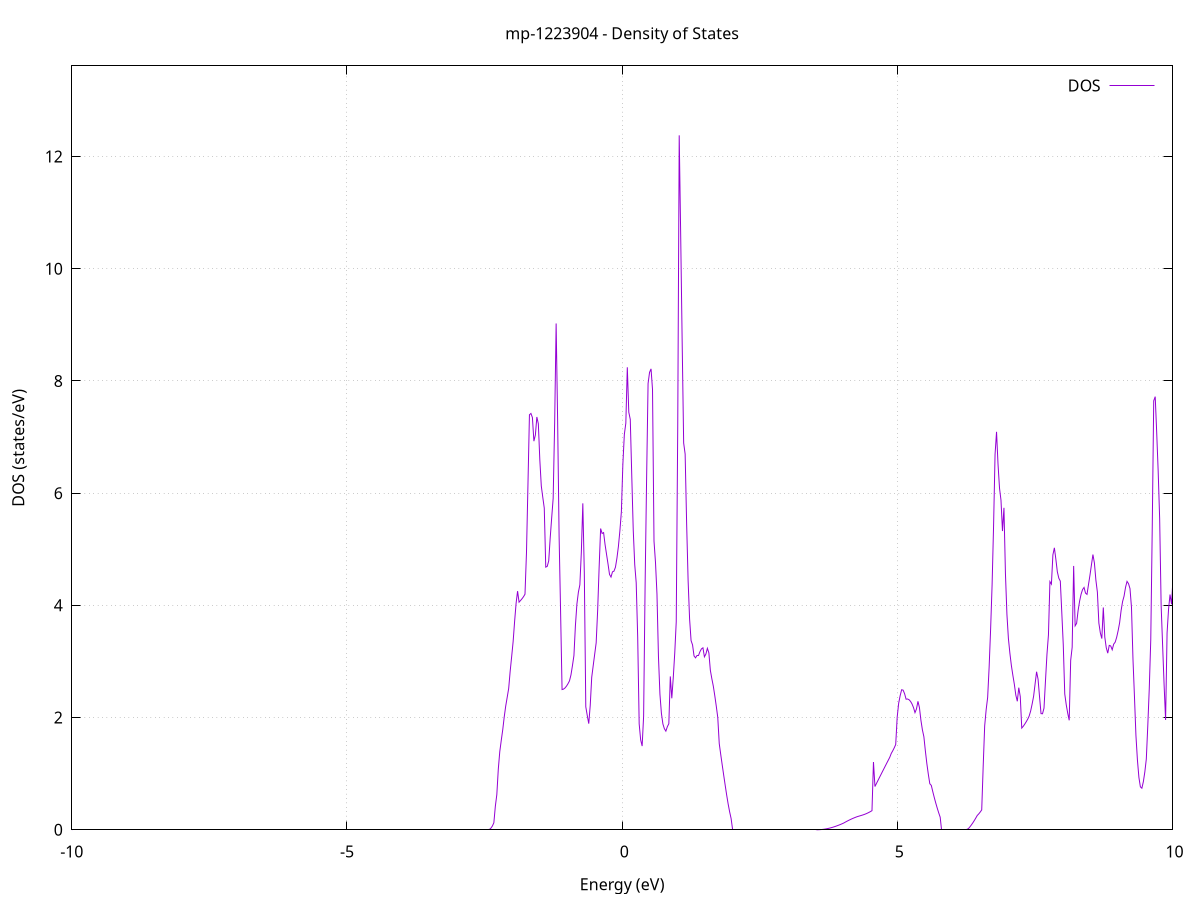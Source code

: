 set title 'mp-1223904 - Density of States'
set xlabel 'Energy (eV)'
set ylabel 'DOS (states/eV)'
set grid
set xrange [-10:10]
set yrange [0:13.616]
set xzeroaxis lt -1
set terminal png size 800,600
set output 'mp-1223904_dos_gnuplot.png'
plot '-' using 1:2 with lines title 'DOS'
-23.347300 0.000000
-23.320400 0.000000
-23.293400 0.000000
-23.266500 0.000000
-23.239500 0.000000
-23.212600 0.000000
-23.185600 0.000000
-23.158700 0.000000
-23.131800 0.000000
-23.104800 0.000000
-23.077900 0.000000
-23.050900 0.000000
-23.024000 0.000000
-22.997000 0.000000
-22.970100 0.000000
-22.943200 0.000000
-22.916200 0.000000
-22.889300 0.000000
-22.862300 0.000000
-22.835400 0.000000
-22.808400 0.000000
-22.781500 0.000000
-22.754500 0.000000
-22.727600 0.000000
-22.700700 0.000000
-22.673700 0.000000
-22.646800 0.000000
-22.619800 0.000000
-22.592900 0.000000
-22.565900 0.000000
-22.539000 0.000000
-22.512100 0.000000
-22.485100 0.000000
-22.458200 0.000000
-22.431200 0.000000
-22.404300 0.000000
-22.377300 0.000000
-22.350400 0.000000
-22.323400 0.000000
-22.296500 0.000000
-22.269600 0.000000
-22.242600 0.000000
-22.215700 0.000000
-22.188700 0.000000
-22.161800 0.000000
-22.134800 0.000000
-22.107900 0.000000
-22.080900 0.000000
-22.054000 0.000000
-22.027100 0.000000
-22.000100 0.000000
-21.973200 0.000000
-21.946200 0.000000
-21.919300 0.000000
-21.892300 0.000000
-21.865400 0.000000
-21.838500 0.000000
-21.811500 0.000000
-21.784600 0.000000
-21.757600 0.000000
-21.730700 0.000000
-21.703700 0.000000
-21.676800 0.000000
-21.649800 0.000000
-21.622900 0.000000
-21.596000 0.000000
-21.569000 0.000000
-21.542100 0.000000
-21.515100 0.000000
-21.488200 0.000000
-21.461200 0.000000
-21.434300 0.000000
-21.407400 0.000000
-21.380400 0.000000
-21.353500 0.000000
-21.326500 0.000000
-21.299600 0.000000
-21.272600 0.000000
-21.245700 0.000000
-21.218700 0.000000
-21.191800 0.000000
-21.164900 0.000000
-21.137900 0.000000
-21.111000 0.000000
-21.084000 0.000000
-21.057100 0.000000
-21.030100 0.000000
-21.003200 0.000000
-20.976200 0.000000
-20.949300 0.000000
-20.922400 0.000000
-20.895400 2.888300
-20.868500 2.574600
-20.841500 3.285000
-20.814600 3.998300
-20.787600 4.993200
-20.760700 5.844000
-20.733800 10.752200
-20.706800 10.565000
-20.679900 8.059600
-20.652900 9.925400
-20.626000 8.134600
-20.599000 3.142800
-20.572100 1.600800
-20.545100 0.603700
-20.518200 1.421800
-20.491300 2.065000
-20.464300 5.468200
-20.437400 12.172400
-20.410400 8.033500
-20.383500 7.266700
-20.356500 5.241300
-20.329600 4.810800
-20.302700 4.744700
-20.275700 3.489500
-20.248800 2.803900
-20.221800 2.603900
-20.194900 2.404400
-20.167900 2.205300
-20.141000 2.006700
-20.114000 1.944100
-20.087100 3.781000
-20.060200 7.864100
-20.033200 24.411100
-20.006300 20.038500
-19.979300 19.226800
-19.952400 6.956300
-19.925400 0.623600
-19.898500 29.513000
-19.871500 29.026900
-19.844600 29.928500
-19.817700 18.607500
-19.790700 11.713700
-19.763800 11.153600
-19.736800 11.605100
-19.709900 11.168900
-19.682900 10.310700
-19.656000 11.834600
-19.629100 13.823700
-19.602100 20.948900
-19.575200 48.099700
-19.548200 0.000000
-19.521300 0.000000
-19.494300 0.000000
-19.467400 0.000000
-19.440400 0.000000
-19.413500 0.000000
-19.386600 0.000000
-19.359600 0.000000
-19.332700 0.000000
-19.305700 0.000000
-19.278800 0.000000
-19.251800 0.000000
-19.224900 0.000000
-19.198000 0.000000
-19.171000 0.000000
-19.144100 0.000000
-19.117100 0.000000
-19.090200 0.000000
-19.063200 0.000000
-19.036300 0.000000
-19.009300 0.000000
-18.982400 0.000000
-18.955500 0.000000
-18.928500 0.000000
-18.901600 0.000000
-18.874600 0.000000
-18.847700 0.000000
-18.820700 0.000000
-18.793800 0.000000
-18.766900 0.000000
-18.739900 0.000000
-18.713000 0.000000
-18.686000 0.000000
-18.659100 0.000000
-18.632100 0.000000
-18.605200 0.000000
-18.578200 0.000000
-18.551300 0.000000
-18.524400 0.000000
-18.497400 0.000000
-18.470500 0.000000
-18.443500 0.000000
-18.416600 0.000000
-18.389600 0.000000
-18.362700 0.000000
-18.335700 0.000000
-18.308800 0.000000
-18.281900 0.000000
-18.254900 0.000000
-18.228000 0.000000
-18.201000 0.000000
-18.174100 0.000000
-18.147100 0.000000
-18.120200 0.000000
-18.093300 0.000000
-18.066300 0.000000
-18.039400 0.000000
-18.012400 0.000000
-17.985500 0.000000
-17.958500 0.000000
-17.931600 0.000000
-17.904600 0.000000
-17.877700 0.000000
-17.850800 0.000000
-17.823800 0.000000
-17.796900 0.000000
-17.769900 0.000000
-17.743000 0.000000
-17.716000 0.000000
-17.689100 0.000000
-17.662200 0.000000
-17.635200 0.000000
-17.608300 0.000000
-17.581300 0.000000
-17.554400 0.000000
-17.527400 0.000000
-17.500500 0.000000
-17.473500 0.000000
-17.446600 0.000000
-17.419700 0.000000
-17.392700 0.000000
-17.365800 0.000000
-17.338800 0.000000
-17.311900 0.000000
-17.284900 0.000000
-17.258000 0.000000
-17.231000 0.000000
-17.204100 0.000000
-17.177200 0.000000
-17.150200 0.000000
-17.123300 0.000000
-17.096300 0.000000
-17.069400 0.000000
-17.042400 0.000000
-17.015500 0.000000
-16.988600 0.000000
-16.961600 0.000000
-16.934700 0.000000
-16.907700 0.000000
-16.880800 0.000000
-16.853800 0.000000
-16.826900 0.000000
-16.799900 0.000000
-16.773000 0.000000
-16.746100 0.000000
-16.719100 0.000000
-16.692200 0.000000
-16.665200 0.000000
-16.638300 0.000000
-16.611300 0.000000
-16.584400 0.000000
-16.557500 0.000000
-16.530500 0.000000
-16.503600 0.000000
-16.476600 0.000000
-16.449700 0.000000
-16.422700 0.000000
-16.395800 0.000000
-16.368800 0.000000
-16.341900 0.000000
-16.315000 0.000000
-16.288000 0.000000
-16.261100 0.000000
-16.234100 0.000000
-16.207200 0.000000
-16.180200 0.000000
-16.153300 0.000000
-16.126400 0.000000
-16.099400 0.000000
-16.072500 0.000000
-16.045500 0.000000
-16.018600 0.000000
-15.991600 0.000000
-15.964700 0.000000
-15.937700 0.000000
-15.910800 0.000000
-15.883900 0.000000
-15.856900 0.000000
-15.830000 0.000000
-15.803000 0.000000
-15.776100 0.000000
-15.749100 0.000000
-15.722200 0.000000
-15.695200 0.000000
-15.668300 0.000000
-15.641400 0.000000
-15.614400 0.000000
-15.587500 0.000000
-15.560500 0.000000
-15.533600 0.000000
-15.506600 0.000000
-15.479700 0.000000
-15.452800 0.000000
-15.425800 0.000000
-15.398900 0.000000
-15.371900 0.000000
-15.345000 0.000000
-15.318000 0.000000
-15.291100 0.000000
-15.264100 0.000000
-15.237200 0.000000
-15.210300 0.000000
-15.183300 0.000000
-15.156400 0.000000
-15.129400 0.000000
-15.102500 0.000000
-15.075500 0.000000
-15.048600 0.000000
-15.021700 0.000000
-14.994700 0.000000
-14.967800 0.000000
-14.940800 0.006000
-14.913900 0.065800
-14.886900 0.189800
-14.860000 0.383400
-14.833000 0.650300
-14.806100 0.961500
-14.779200 1.312500
-14.752200 1.566200
-14.725300 1.703900
-14.698300 1.708600
-14.671400 1.749600
-14.644400 1.828200
-14.617500 1.956700
-14.590500 2.090500
-14.563600 2.294700
-14.536700 2.587400
-14.509700 2.893600
-14.482800 3.207900
-14.455800 3.450900
-14.428900 5.054800
-14.401900 5.008000
-14.375000 4.489500
-14.348100 3.593100
-14.321100 2.904500
-14.294200 2.850500
-14.267200 2.822800
-14.240300 2.812600
-14.213300 2.817000
-14.186400 2.803500
-14.159400 3.081400
-14.132500 2.879200
-14.105600 2.696400
-14.078600 2.532900
-14.051700 7.863500
-14.024700 1.972200
-13.997800 2.551300
-13.970800 3.478800
-13.943900 3.726700
-13.917000 3.848400
-13.890000 3.826100
-13.863100 3.692800
-13.836100 3.626800
-13.809200 3.048200
-13.782200 2.835500
-13.755300 3.080200
-13.728300 3.470100
-13.701400 3.891200
-13.674500 4.358900
-13.647500 5.278100
-13.620600 4.433100
-13.593600 4.085500
-13.566700 3.151100
-13.539700 2.173100
-13.512800 1.090700
-13.485900 1.781200
-13.458900 1.497600
-13.432000 2.715700
-13.405000 3.989700
-13.378100 5.122300
-13.351100 6.126200
-13.324200 6.696200
-13.297200 7.119100
-13.270300 6.725200
-13.243400 5.609800
-13.216400 5.547700
-13.189500 6.431200
-13.162500 3.986200
-13.135600 3.065600
-13.108600 2.258200
-13.081700 1.816600
-13.054700 1.275200
-13.027800 0.523600
-13.000900 0.553300
-12.973900 0.415500
-12.947000 0.290600
-12.920000 0.000000
-12.893100 0.000000
-12.866100 0.000000
-12.839200 0.000000
-12.812300 0.000000
-12.785300 0.000000
-12.758400 0.000000
-12.731400 0.000000
-12.704500 0.000000
-12.677500 0.000000
-12.650600 0.000000
-12.623600 0.000000
-12.596700 0.000000
-12.569800 0.000000
-12.542800 0.000000
-12.515900 0.000000
-12.488900 0.000000
-12.462000 0.000000
-12.435000 0.000000
-12.408100 0.000000
-12.381200 0.000000
-12.354200 0.000000
-12.327300 0.000000
-12.300300 0.000000
-12.273400 0.000000
-12.246400 0.000000
-12.219500 0.000000
-12.192500 0.000000
-12.165600 0.000000
-12.138700 0.000000
-12.111700 0.000000
-12.084800 0.000000
-12.057800 0.000000
-12.030900 0.000000
-12.003900 0.000000
-11.977000 0.000000
-11.950000 0.000000
-11.923100 0.000000
-11.896200 0.000000
-11.869200 0.000000
-11.842300 0.000000
-11.815300 0.000000
-11.788400 0.000000
-11.761400 0.000000
-11.734500 0.000000
-11.707600 0.000000
-11.680600 0.000000
-11.653700 0.000000
-11.626700 0.000000
-11.599800 0.000000
-11.572800 0.000000
-11.545900 0.000000
-11.518900 0.000000
-11.492000 0.000000
-11.465100 0.000000
-11.438100 0.000000
-11.411200 0.000000
-11.384200 0.000000
-11.357300 0.000000
-11.330300 0.000000
-11.303400 0.000000
-11.276500 0.000000
-11.249500 0.000000
-11.222600 0.000000
-11.195600 0.000000
-11.168700 0.000000
-11.141700 0.000000
-11.114800 0.000000
-11.087800 0.000000
-11.060900 0.000000
-11.034000 0.000000
-11.007000 0.000000
-10.980100 0.000000
-10.953100 0.000000
-10.926200 0.000000
-10.899200 0.000000
-10.872300 0.000000
-10.845400 0.000000
-10.818400 0.000000
-10.791500 0.000000
-10.764500 0.000000
-10.737600 0.000000
-10.710600 0.000000
-10.683700 0.000000
-10.656700 0.000000
-10.629800 0.000000
-10.602900 0.000000
-10.575900 0.000000
-10.549000 0.000000
-10.522000 0.000000
-10.495100 0.000000
-10.468100 0.000000
-10.441200 0.000000
-10.414200 0.000000
-10.387300 0.000000
-10.360400 0.000000
-10.333400 0.000000
-10.306500 0.000000
-10.279500 0.000000
-10.252600 0.000000
-10.225600 0.000000
-10.198700 0.000000
-10.171800 0.000000
-10.144800 0.000000
-10.117900 0.000000
-10.090900 0.000000
-10.064000 0.000000
-10.037000 0.000000
-10.010100 0.000000
-9.983100 0.000000
-9.956200 0.000000
-9.929300 0.000000
-9.902300 0.000000
-9.875400 0.000000
-9.848400 0.000000
-9.821500 0.000000
-9.794500 0.000000
-9.767600 0.000000
-9.740700 0.000000
-9.713700 0.000000
-9.686800 0.000000
-9.659800 0.000000
-9.632900 0.000000
-9.605900 0.000000
-9.579000 0.000000
-9.552000 0.000000
-9.525100 0.000000
-9.498200 0.000000
-9.471200 0.000000
-9.444300 0.000000
-9.417300 0.000000
-9.390400 0.000000
-9.363400 0.000000
-9.336500 0.000000
-9.309500 0.000000
-9.282600 0.000000
-9.255700 0.000000
-9.228700 0.000000
-9.201800 0.000000
-9.174800 0.000000
-9.147900 0.000000
-9.120900 0.000000
-9.094000 0.000000
-9.067100 0.000000
-9.040100 0.000000
-9.013200 0.000000
-8.986200 0.000000
-8.959300 0.000000
-8.932300 0.000000
-8.905400 0.000000
-8.878400 0.000000
-8.851500 0.000000
-8.824600 0.000000
-8.797600 0.000000
-8.770700 0.000000
-8.743700 0.000000
-8.716800 0.000000
-8.689800 0.000000
-8.662900 0.000000
-8.636000 0.000000
-8.609000 0.000000
-8.582100 0.000000
-8.555100 0.000000
-8.528200 0.000000
-8.501200 0.000000
-8.474300 0.000000
-8.447300 0.000000
-8.420400 0.000000
-8.393500 0.000000
-8.366500 0.000000
-8.339600 0.000000
-8.312600 0.000000
-8.285700 0.000000
-8.258700 0.000000
-8.231800 0.000000
-8.204900 0.000000
-8.177900 0.000000
-8.151000 0.000000
-8.124000 0.000000
-8.097100 0.000000
-8.070100 0.000000
-8.043200 0.000000
-8.016200 0.000000
-7.989300 0.000000
-7.962400 0.000000
-7.935400 0.000000
-7.908500 0.000000
-7.881500 0.000000
-7.854600 0.000000
-7.827600 0.000000
-7.800700 0.000000
-7.773700 0.000000
-7.746800 0.000000
-7.719900 0.000000
-7.692900 0.000000
-7.666000 0.000000
-7.639000 0.000000
-7.612100 0.000000
-7.585100 0.000000
-7.558200 0.000000
-7.531300 0.000000
-7.504300 0.000000
-7.477400 0.000000
-7.450400 0.000000
-7.423500 0.000000
-7.396500 0.000000
-7.369600 0.000000
-7.342600 0.000000
-7.315700 0.000000
-7.288800 0.000000
-7.261800 0.000000
-7.234900 0.000000
-7.207900 0.000000
-7.181000 0.000000
-7.154000 0.000000
-7.127100 0.000000
-7.100200 0.000000
-7.073200 0.000000
-7.046300 0.000000
-7.019300 0.000000
-6.992400 0.000000
-6.965400 0.000000
-6.938500 0.000000
-6.911500 0.000000
-6.884600 0.000000
-6.857700 0.000000
-6.830700 0.000000
-6.803800 0.000000
-6.776800 0.000000
-6.749900 0.000000
-6.722900 0.000000
-6.696000 0.000000
-6.669000 0.000000
-6.642100 0.000000
-6.615200 0.000000
-6.588200 0.000000
-6.561300 0.000000
-6.534300 0.000000
-6.507400 0.000000
-6.480400 0.000000
-6.453500 0.000000
-6.426600 0.000000
-6.399600 0.000000
-6.372700 0.000000
-6.345700 0.000000
-6.318800 0.000000
-6.291800 0.000000
-6.264900 0.000000
-6.237900 0.000000
-6.211000 0.000000
-6.184100 0.000000
-6.157100 0.000000
-6.130200 0.000000
-6.103200 0.000000
-6.076300 0.000000
-6.049300 0.000000
-6.022400 0.000000
-5.995500 0.000000
-5.968500 0.000000
-5.941600 0.000000
-5.914600 0.000000
-5.887700 0.000000
-5.860700 0.000000
-5.833800 0.000000
-5.806800 0.000000
-5.779900 0.000000
-5.753000 0.000000
-5.726000 0.000000
-5.699100 0.000000
-5.672100 0.000000
-5.645200 0.000000
-5.618200 0.000000
-5.591300 0.000000
-5.564400 0.000000
-5.537400 0.000000
-5.510500 0.000000
-5.483500 0.000000
-5.456600 0.000000
-5.429600 0.000000
-5.402700 0.000000
-5.375700 0.000000
-5.348800 0.000000
-5.321900 0.000000
-5.294900 0.000000
-5.268000 0.000000
-5.241000 0.000000
-5.214100 0.000000
-5.187100 0.000000
-5.160200 0.000000
-5.133200 0.000000
-5.106300 0.000000
-5.079400 0.000000
-5.052400 0.000000
-5.025500 0.000000
-4.998500 0.000000
-4.971600 0.000000
-4.944600 0.000000
-4.917700 0.000000
-4.890800 0.000000
-4.863800 0.000000
-4.836900 0.000000
-4.809900 0.000000
-4.783000 0.000000
-4.756000 0.000000
-4.729100 0.000000
-4.702100 0.000000
-4.675200 0.000000
-4.648300 0.000000
-4.621300 0.000000
-4.594400 0.000000
-4.567400 0.000000
-4.540500 0.000000
-4.513500 0.000000
-4.486600 0.000000
-4.459700 0.000000
-4.432700 0.000000
-4.405800 0.000000
-4.378800 0.000000
-4.351900 0.000000
-4.324900 0.000000
-4.298000 0.000000
-4.271000 0.000000
-4.244100 0.000000
-4.217200 0.000000
-4.190200 0.000000
-4.163300 0.000000
-4.136300 0.000000
-4.109400 0.000000
-4.082400 0.000000
-4.055500 0.000000
-4.028500 0.000000
-4.001600 0.000000
-3.974700 0.000000
-3.947700 0.000000
-3.920800 0.000000
-3.893800 0.000000
-3.866900 0.000000
-3.839900 0.000000
-3.813000 0.000000
-3.786100 0.000000
-3.759100 0.000000
-3.732200 0.000000
-3.705200 0.000000
-3.678300 0.000000
-3.651300 0.000000
-3.624400 0.000000
-3.597400 0.000000
-3.570500 0.000000
-3.543600 0.000000
-3.516600 0.000000
-3.489700 0.000000
-3.462700 0.000000
-3.435800 0.000000
-3.408800 0.000000
-3.381900 0.000000
-3.355000 0.000000
-3.328000 0.000000
-3.301100 0.000000
-3.274100 0.000000
-3.247200 0.000000
-3.220200 0.000000
-3.193300 0.000000
-3.166300 0.000000
-3.139400 0.000000
-3.112500 0.000000
-3.085500 0.000000
-3.058600 0.000000
-3.031600 0.000000
-3.004700 0.000000
-2.977700 0.000000
-2.950800 0.000000
-2.923900 0.000000
-2.896900 0.000000
-2.870000 0.000000
-2.843000 0.000000
-2.816100 0.000000
-2.789100 0.000000
-2.762200 0.000000
-2.735200 0.000000
-2.708300 0.000000
-2.681400 0.000000
-2.654400 0.000000
-2.627500 0.000000
-2.600500 0.000000
-2.573600 0.000000
-2.546600 0.000000
-2.519700 0.000000
-2.492700 0.000000
-2.465800 0.000000
-2.438900 0.000000
-2.411900 0.006100
-2.385000 0.028300
-2.358000 0.066900
-2.331100 0.124500
-2.304100 0.418200
-2.277200 0.626500
-2.250300 1.080300
-2.223300 1.394500
-2.196400 1.594300
-2.169400 1.784600
-2.142500 2.011700
-2.115500 2.205700
-2.088600 2.361400
-2.061600 2.519300
-2.034700 2.823600
-2.007800 3.084800
-1.980800 3.354300
-1.953900 3.713000
-1.926900 4.037000
-1.900000 4.253900
-1.873000 4.057100
-1.846100 4.086600
-1.819200 4.118200
-1.792200 4.154300
-1.765300 4.199200
-1.738300 4.937700
-1.711400 6.151400
-1.684400 7.396800
-1.657500 7.420600
-1.630500 7.348000
-1.603600 6.926900
-1.576700 7.035500
-1.549700 7.357800
-1.522800 7.236000
-1.495800 6.592500
-1.468900 6.126700
-1.441900 5.925800
-1.415000 5.733200
-1.388000 4.681300
-1.361100 4.695300
-1.334200 4.792800
-1.307200 5.202400
-1.280300 5.560200
-1.253300 5.906500
-1.226400 7.243900
-1.199400 9.024400
-1.172500 7.313000
-1.145600 5.243200
-1.118600 3.896300
-1.091700 2.499300
-1.064700 2.507300
-1.037800 2.528000
-1.010800 2.561200
-0.983900 2.603500
-0.956900 2.654000
-0.930000 2.760400
-0.903100 2.925200
-0.876100 3.105000
-0.849200 3.637700
-0.822200 4.021900
-0.795300 4.233800
-0.768300 4.366100
-0.741400 4.949700
-0.714500 5.818200
-0.687500 4.582600
-0.660600 2.192800
-0.633600 2.035100
-0.606700 1.891900
-0.579700 2.219100
-0.552800 2.718700
-0.525800 2.924800
-0.498900 3.129200
-0.472000 3.332400
-0.445000 3.908300
-0.418100 4.676700
-0.391100 5.369200
-0.364200 5.281700
-0.337200 5.296700
-0.310300 5.083400
-0.283400 4.909000
-0.256400 4.736200
-0.229500 4.551900
-0.202500 4.504500
-0.175600 4.597500
-0.148600 4.609600
-0.121700 4.680000
-0.094700 4.842000
-0.067800 5.051400
-0.040900 5.331000
-0.013900 5.668900
0.013000 6.515200
0.040000 7.047700
0.066900 7.247000
0.093900 8.243400
0.120800 7.442400
0.147800 7.315100
0.174700 6.315600
0.201600 5.342600
0.228600 4.726500
0.255500 4.403000
0.282500 3.434800
0.309400 1.888100
0.336400 1.602500
0.363300 1.492000
0.390200 2.024800
0.417200 4.363400
0.444100 6.235900
0.471100 7.954700
0.498000 8.153100
0.525000 8.215400
0.551900 7.847300
0.578900 5.146400
0.605800 4.766600
0.632700 4.203300
0.659700 3.090500
0.686600 2.417000
0.713600 2.074200
0.740500 1.886700
0.767500 1.800900
0.794400 1.758300
0.821300 1.837300
0.848300 1.890800
0.875200 2.733200
0.902200 2.344100
0.929100 2.713200
0.956100 3.155500
0.983000 3.708200
1.010000 7.172200
1.036900 12.378100
1.063800 10.590300
1.090800 8.682400
1.117700 6.894200
1.144700 6.697300
1.171600 5.464500
1.198600 4.442300
1.225500 3.757500
1.252500 3.371600
1.279400 3.294600
1.306300 3.098700
1.333300 3.064700
1.360200 3.105900
1.387200 3.106500
1.414100 3.175200
1.441100 3.224700
1.468000 3.243100
1.494900 3.082800
1.521900 3.132100
1.548800 3.234200
1.575800 3.153900
1.602700 2.843300
1.629700 2.693000
1.656600 2.559300
1.683600 2.387800
1.710500 2.202000
1.737400 2.001900
1.764400 1.535900
1.791300 1.342400
1.818300 1.154800
1.845200 0.972800
1.872200 0.794300
1.899100 0.620000
1.926000 0.460300
1.953000 0.320400
1.979900 0.200300
2.006900 0.005000
2.033800 0.000000
2.060800 0.000000
2.087700 0.000000
2.114700 0.000000
2.141600 0.000000
2.168500 0.000000
2.195500 0.000000
2.222400 0.000000
2.249400 0.000000
2.276300 0.000000
2.303300 0.000000
2.330200 0.000000
2.357100 0.000000
2.384100 0.000000
2.411000 0.000000
2.438000 0.000000
2.464900 0.000000
2.491900 0.000000
2.518800 0.000000
2.545800 0.000000
2.572700 0.000000
2.599600 0.000000
2.626600 0.000000
2.653500 0.000000
2.680500 0.000000
2.707400 0.000000
2.734400 0.000000
2.761300 0.000000
2.788300 0.000000
2.815200 0.000000
2.842100 0.000000
2.869100 0.000000
2.896000 0.000000
2.923000 0.000000
2.949900 0.000000
2.976900 0.000000
3.003800 0.000000
3.030700 0.000000
3.057700 0.000000
3.084600 0.000000
3.111600 0.000000
3.138500 0.000000
3.165500 0.000000
3.192400 0.000000
3.219400 0.000000
3.246300 0.000000
3.273200 0.000000
3.300200 0.000000
3.327100 0.000000
3.354100 0.000000
3.381000 0.000000
3.408000 0.000000
3.434900 0.000000
3.461800 0.000000
3.488800 0.000000
3.515700 0.000000
3.542700 0.000100
3.569600 0.000900
3.596600 0.002400
3.623500 0.004600
3.650500 0.007600
3.677400 0.011300
3.704300 0.015800
3.731300 0.020900
3.758200 0.026800
3.785200 0.033500
3.812100 0.040800
3.839100 0.048900
3.866000 0.057600
3.893000 0.066800
3.919900 0.076600
3.946800 0.086800
3.973800 0.097600
4.000700 0.109000
4.027700 0.121200
4.054600 0.136200
4.081600 0.150500
4.108500 0.164200
4.135400 0.177300
4.162400 0.189800
4.189300 0.201600
4.216300 0.212800
4.243200 0.223400
4.270200 0.233300
4.297100 0.241500
4.324100 0.249300
4.351000 0.257300
4.377900 0.265600
4.404900 0.275000
4.431800 0.285700
4.458800 0.297500
4.485700 0.310600
4.512700 0.324900
4.539600 0.340400
4.566500 1.208000
4.593500 0.771100
4.620400 0.824100
4.647400 0.876800
4.674300 0.929400
4.701300 0.981800
4.728200 1.034000
4.755200 1.086000
4.782100 1.137900
4.809000 1.189600
4.836000 1.241100
4.862900 1.292400
4.889900 1.360900
4.916800 1.407700
4.943800 1.460500
4.970700 1.519800
4.997600 2.007700
5.024600 2.255800
5.051500 2.390900
5.078500 2.496100
5.105400 2.488700
5.132400 2.424400
5.159300 2.327900
5.186300 2.331000
5.213200 2.317800
5.240100 2.288300
5.267100 2.242500
5.294000 2.177800
5.321000 2.088100
5.347900 2.153100
5.374900 2.289500
5.401800 2.178000
5.428800 1.951500
5.455700 1.780900
5.482600 1.658400
5.509600 1.406400
5.536500 1.179900
5.563500 0.989000
5.590400 0.820600
5.617400 0.791000
5.644300 0.679900
5.671200 0.575500
5.698200 0.477600
5.725100 0.386400
5.752100 0.301700
5.779000 0.223700
5.806000 0.000000
5.832900 0.000000
5.859900 0.000000
5.886800 0.000000
5.913700 0.000000
5.940700 0.000000
5.967600 0.000000
5.994600 0.000000
6.021500 0.000000
6.048500 0.000000
6.075400 0.000000
6.102300 0.000000
6.129300 0.000000
6.156200 0.000000
6.183200 0.000000
6.210100 0.000000
6.237100 0.000000
6.264000 0.000000
6.291000 0.019500
6.317900 0.050800
6.344800 0.085500
6.371800 0.123400
6.398700 0.164700
6.425700 0.209300
6.452600 0.255200
6.479600 0.283200
6.506500 0.316300
6.533500 0.354400
6.560400 1.135900
6.587300 1.851600
6.614300 2.140700
6.641200 2.358400
6.668200 2.896900
6.695100 3.574800
6.722100 4.364300
6.749000 5.419300
6.775900 6.689400
6.802900 7.093300
6.829800 6.517100
6.856800 6.089600
6.883700 5.874100
6.910700 5.325100
6.937600 5.738200
6.964600 4.564600
6.991500 3.839600
7.018400 3.409600
7.045400 3.146600
7.072300 2.927800
7.099300 2.754000
7.126200 2.593500
7.153200 2.400400
7.180100 2.290300
7.207000 2.533300
7.234000 2.373700
7.260900 1.813000
7.287900 1.844000
7.314800 1.882300
7.341800 1.924900
7.368700 1.970700
7.395700 2.027800
7.422600 2.116800
7.449500 2.240900
7.476500 2.380500
7.503400 2.599900
7.530400 2.816700
7.557300 2.683700
7.584300 2.369600
7.611200 2.070200
7.638100 2.067700
7.665100 2.167700
7.692000 2.654400
7.719000 3.126900
7.745900 3.471900
7.772900 4.423600
7.799800 4.378600
7.826800 4.899700
7.853700 5.025900
7.880600 4.823300
7.907600 4.597800
7.934500 4.483900
7.961500 4.432500
7.988400 3.872300
8.015400 3.296600
8.042300 2.420900
8.069300 2.228800
8.096200 2.077300
8.123100 1.951200
8.150100 3.020000
8.177000 3.253100
8.204000 4.702700
8.230900 3.634900
8.257900 3.679400
8.284800 3.908000
8.311700 4.073300
8.338700 4.197700
8.365600 4.281200
8.392600 4.319400
8.419500 4.218700
8.446500 4.195800
8.473400 4.368600
8.500400 4.537900
8.527300 4.722700
8.554200 4.905500
8.581200 4.754500
8.608100 4.449700
8.635100 4.235500
8.662000 3.684800
8.689000 3.508300
8.715900 3.407800
8.742800 3.962100
8.769800 3.434200
8.796700 3.243800
8.823700 3.147800
8.850600 3.286800
8.877600 3.276600
8.904500 3.208300
8.931500 3.308800
8.958400 3.343700
8.985300 3.429800
9.012300 3.548900
9.039200 3.689400
9.066200 3.908100
9.093100 4.068000
9.120100 4.165600
9.147000 4.322900
9.174000 4.427500
9.200900 4.386700
9.227800 4.298300
9.254800 3.962400
9.281700 3.046300
9.308700 2.376300
9.335600 1.681800
9.362600 1.245500
9.389500 0.934700
9.416400 0.765400
9.443400 0.740700
9.470300 0.855500
9.497300 1.030800
9.524200 1.260400
9.551200 1.860100
9.578100 2.521500
9.605100 3.387100
9.632000 5.372300
9.658900 7.645700
9.685900 7.720400
9.712800 7.081600
9.739800 6.390700
9.766700 5.544200
9.793700 3.994700
9.820600 3.284300
9.847500 2.582800
9.874500 1.957200
9.901400 3.506300
9.928400 3.933400
9.955300 4.193100
9.982300 4.019900
10.009200 4.484300
10.036200 5.385500
10.063100 8.114700
10.090000 8.052800
10.117000 9.799500
10.143900 8.770700
10.170900 5.089100
10.197800 2.783800
10.224800 1.660700
10.251700 1.178100
10.278600 1.086200
10.305600 1.807500
10.332500 3.791400
10.359500 5.084800
10.386400 4.967600
10.413400 5.969400
10.440300 7.838400
10.467300 6.152700
10.494200 6.077200
10.521100 5.172900
10.548100 4.508200
10.575000 4.233400
10.602000 3.815400
10.628900 3.530900
10.655900 3.308200
10.682800 2.787900
10.709800 2.407700
10.736700 1.839600
10.763600 1.423400
10.790600 1.122500
10.817500 0.963000
10.844500 3.571800
10.871400 0.592800
10.898400 0.399300
10.925300 0.236300
10.952200 0.000000
10.979200 0.020800
11.006100 0.130400
11.033100 0.370000
11.060000 0.826900
11.087000 1.517700
11.113900 3.740300
11.140900 4.387200
11.167800 5.425600
11.194700 6.008700
11.221700 5.910200
11.248600 5.407500
11.275600 5.045100
11.302500 4.784500
11.329500 4.628200
11.356400 4.219100
11.383300 3.986000
11.410300 3.743000
11.437200 4.257700
11.464200 3.870200
11.491100 2.419000
11.518100 0.866300
11.545000 0.411300
11.572000 0.439500
11.598900 0.510500
11.625800 0.586200
11.652800 0.666600
11.679700 0.751800
11.706700 0.841600
11.733600 0.936200
11.760600 1.042200
11.787500 1.248300
11.814500 1.692000
11.841400 2.651100
11.868300 3.994000
11.895300 5.906900
11.922200 10.468500
11.949200 9.217200
11.976100 7.196800
12.003100 5.175900
12.030000 4.106700
12.056900 3.387000
12.083900 2.631700
12.110800 1.845300
12.137800 1.800700
12.164700 2.064300
12.191700 2.322700
12.218600 2.708800
12.245600 3.601600
12.272500 3.941500
12.299400 4.163100
12.326400 4.052800
12.353300 3.905400
12.380300 3.653300
12.407200 3.321400
12.434200 2.892200
12.461100 2.716900
12.488000 2.607300
12.515000 2.448100
12.541900 2.289300
12.568900 2.155800
12.595800 2.028800
12.622800 1.908400
12.649700 1.794600
12.676700 1.689100
12.703600 1.595800
12.730500 1.515000
12.757500 1.447300
12.784400 1.385400
12.811400 1.326500
12.838300 1.108500
12.865300 1.059300
12.892200 1.013800
12.919100 0.972200
12.946100 1.554700
12.973000 1.893200
13.000000 3.307400
13.026900 2.692500
13.053900 2.649300
13.080800 2.652100
13.107800 2.749000
13.134700 2.806400
13.161600 2.635300
13.188600 2.442400
13.215500 2.600200
13.242500 2.614800
13.269400 2.702600
13.296400 2.837000
13.323300 3.019800
13.350300 3.089500
13.377200 3.097200
13.404100 3.103300
13.431100 2.983600
13.458000 2.968600
13.485000 5.413700
13.511900 2.771100
13.538900 2.677200
13.565800 2.500500
13.592700 2.359400
13.619700 2.258200
13.646600 2.161000
13.673600 2.067900
13.700500 1.978800
13.727500 1.894200
13.754400 1.666500
13.781400 1.650600
13.808300 1.638000
13.835200 1.628700
13.862200 1.641600
13.889100 1.667700
13.916100 1.587400
13.943000 1.609100
13.970000 1.631900
13.996900 1.646300
14.023800 1.651700
14.050800 1.633500
14.077700 1.568700
14.104700 1.486600
14.131600 1.473800
14.158600 1.393000
14.185500 1.318700
14.212500 1.309600
14.239400 1.357300
14.266300 1.400700
14.293300 1.444500
14.320200 1.488400
14.347200 1.531300
14.374100 1.573100
14.401100 1.734700
14.428000 1.757300
14.455000 1.775400
14.481900 1.789000
14.508800 1.798300
14.535800 1.812600
14.562700 1.823000
14.589700 1.843100
14.616600 1.876600
14.643600 1.894500
14.670500 1.896900
14.697400 1.884300
14.724400 1.859300
14.751300 2.198400
14.778300 1.455000
14.805200 1.316200
14.832200 1.202000
14.859100 1.112400
14.886100 1.039200
14.913000 0.970700
14.939900 0.909900
14.966900 0.856500
14.993800 0.807200
15.020800 0.761900
15.047700 0.693500
15.074700 0.628500
15.101600 0.573400
15.128500 0.530700
15.155500 0.501400
15.182400 0.459200
15.209400 0.480300
15.236300 0.504600
15.263300 0.534400
15.290200 0.572500
15.317200 0.612200
15.344100 0.653500
15.371000 0.887200
15.398000 1.002700
15.424900 1.128100
15.451900 1.263600
15.478800 1.398000
15.505800 1.479500
15.532700 1.554500
15.559600 1.594800
15.586600 1.613600
15.613500 1.610900
15.640500 1.457900
15.667400 1.401200
15.694400 1.344800
15.721300 1.483700
15.748300 1.354400
15.775200 1.233000
15.802100 1.119500
15.829100 0.840700
15.856000 0.809400
15.883000 0.781000
15.909900 0.769200
15.936900 0.808400
15.963800 0.968100
15.990800 1.623000
16.017700 1.842800
16.044600 1.997600
16.071600 2.060800
16.098500 2.093400
16.125500 2.088300
16.152400 2.106800
16.179400 2.138600
16.206300 2.201000
16.233200 2.287100
16.260200 2.323700
16.287100 2.311800
16.314100 2.312000
16.341000 2.328300
16.368000 2.360800
16.394900 2.409500
16.421900 2.700200
16.448800 2.369100
16.475700 2.354100
16.502700 2.501200
16.529600 2.572000
16.556600 2.613500
16.583500 2.625600
16.610500 2.651100
16.637400 2.686500
16.664300 2.714900
16.691300 2.715400
16.718200 2.910200
16.745200 2.626600
16.772100 2.465200
16.799100 2.435800
16.826000 2.457300
16.853000 2.504500
16.879900 2.533200
16.906800 2.526200
16.933800 2.513700
16.960700 2.495900
16.987700 2.474100
17.014600 2.450800
17.041600 2.426200
17.068500 2.400200
17.095500 2.373200
17.122400 2.346300
17.149300 2.750000
17.176300 2.299900
17.203200 2.356200
17.230200 2.399100
17.257100 2.238800
17.284100 2.149800
17.311000 2.072200
17.337900 2.020500
17.364900 2.037900
17.391800 2.084900
17.418800 2.084000
17.445700 2.127900
17.472700 2.217400
17.499600 2.254800
17.526600 2.291000
17.553500 2.208200
17.580400 2.223400
17.607400 2.267600
17.634300 2.299600
17.661300 2.343400
17.688200 2.366000
17.715200 2.381000
17.742100 2.391400
17.769000 2.406700
17.796000 2.423100
17.822900 2.438900
17.849900 2.460500
17.876800 2.483100
17.903800 2.454900
17.930700 2.409700
17.957700 2.358200
17.984600 2.266900
18.011500 2.200500
18.038500 2.138600
18.065400 2.081200
18.092400 2.028100
18.119300 1.979500
18.146300 1.935300
18.173200 1.837900
18.200100 1.843600
18.227100 1.884500
18.254000 1.981800
18.281000 2.085000
18.307900 2.082300
18.334900 1.926400
18.361800 1.873600
18.388800 1.850700
18.415700 1.893600
18.442600 1.890200
18.469600 1.887400
18.496500 1.885300
18.523500 1.884000
18.550400 1.883300
18.577400 1.883300
18.604300 1.885600
18.631300 1.859600
18.658200 1.873500
18.685100 1.891200
18.712100 1.910500
18.739000 1.941300
18.766000 1.995600
18.792900 2.832000
18.819900 2.622700
18.846800 2.414300
18.873700 2.272400
18.900700 2.308200
18.927600 2.342700
18.954600 2.375100
18.981500 2.545100
19.008500 2.585800
19.035400 2.624100
19.062400 2.660900
19.089300 2.696300
19.116200 2.541400
19.143200 2.515900
19.170100 2.535200
19.197100 2.533200
19.224000 2.562400
19.251000 2.601200
19.277900 2.642700
19.304800 2.451000
19.331800 2.579700
19.358700 2.663800
19.385700 3.436700
19.412600 3.317900
19.439600 3.142400
19.466500 3.030400
19.493500 2.385300
19.520400 2.292200
19.547300 2.238500
19.574300 2.192900
19.601200 2.147800
19.628200 1.881700
19.655100 1.906400
19.682100 1.941400
19.709000 1.841300
19.736000 1.842800
19.762900 1.808700
19.789800 1.767900
19.816800 1.647800
19.843700 1.604900
19.870700 1.564800
19.897600 1.530200
19.924600 1.500900
19.951500 1.475300
19.978400 1.799700
20.005400 2.378600
20.032300 1.852300
20.059300 1.897500
20.086200 1.957300
20.113200 2.026400
20.140100 2.152300
20.167100 2.239900
20.194000 2.333500
20.220900 2.403500
20.247900 2.452800
20.274800 2.494300
20.301800 2.526100
20.328700 2.529000
20.355700 2.539000
20.382600 2.543500
20.409500 2.542600
20.436500 2.535100
20.463400 2.512000
20.490400 2.438900
20.517300 2.457300
20.544300 2.565700
20.571200 2.655200
20.598200 2.694500
20.625100 2.751800
20.652000 2.832300
20.679000 3.952200
20.705900 4.009300
20.732900 3.939200
20.759800 3.268900
20.786800 3.325400
20.813700 3.389900
20.840700 3.336300
20.867600 3.463000
20.894500 3.510100
20.921500 3.447100
20.948400 3.356000
20.975400 3.417400
21.002300 3.457200
21.029300 3.498200
21.056200 3.543900
21.083100 3.570000
21.110100 3.583900
21.137000 3.404800
21.164000 3.487200
21.190900 3.560900
21.217900 3.587900
21.244800 3.596900
21.271800 3.560400
21.298700 3.514500
21.325600 3.470600
21.352600 3.763100
21.379500 3.496000
21.406500 2.431000
21.433400 2.113200
21.460400 1.899100
21.487300 1.728900
21.514200 1.537300
21.541200 1.692700
21.568100 1.868500
21.595100 2.220800
21.622000 2.557100
21.649000 2.637900
21.675900 2.718600
21.702900 2.797300
21.729800 2.888200
21.756700 3.018000
21.783700 3.379900
21.810600 3.480700
21.837600 3.563500
21.864500 3.066800
21.891500 3.108300
21.918400 3.147700
21.945300 3.224800
21.972300 3.310800
21.999200 3.373200
22.026200 3.410500
22.053100 3.378900
22.080100 3.038200
22.107000 2.910400
22.134000 2.793300
22.160900 2.743200
22.187800 2.445300
22.214800 2.165700
22.241700 1.669600
22.268700 1.669100
22.295600 1.669400
22.322600 1.670700
22.349500 1.672900
22.376500 1.679700
22.403400 1.751300
22.430300 1.900500
22.457300 2.057500
22.484200 3.621400
22.511200 3.859400
22.538100 3.135400
22.565100 3.387200
22.592000 3.640500
22.618900 3.928000
22.645900 3.705000
22.672800 3.741600
22.699800 3.660700
22.726700 3.553100
22.753700 3.318700
22.780600 3.032600
22.807600 2.830900
22.834500 2.608800
22.861400 2.373200
22.888400 2.302100
22.915300 2.411500
22.942300 2.617800
22.969200 2.806100
22.996200 3.859200
23.023100 4.086200
23.050000 4.344100
23.077000 4.658600
23.103900 4.960900
23.130900 4.961400
23.157800 4.810400
23.184800 4.564100
23.211700 4.045600
23.238700 3.591000
23.265600 3.200800
23.292500 2.878800
23.319500 2.641300
23.346400 2.466600
23.373400 2.297500
23.400300 2.137300
23.427300 1.954200
23.454200 1.796300
23.481200 1.705100
23.508100 1.737000
23.535000 1.793700
23.562000 1.870600
23.588900 1.928000
23.615900 1.939600
23.642800 1.983800
23.669800 2.033100
23.696700 2.342600
23.723600 3.601800
23.750600 3.289300
23.777500 2.713500
23.804500 2.248900
23.831400 2.216900
23.858400 2.177200
23.885300 2.149100
23.912300 2.134200
23.939200 2.132500
23.966100 2.143400
23.993100 2.164700
24.020000 2.194700
24.047000 2.309100
24.073900 2.632900
24.100900 3.409400
24.127800 3.738900
24.154700 4.226600
24.181700 4.316600
24.208600 4.260800
24.235600 4.072100
24.262500 3.056200
24.289500 2.632700
24.316400 2.214900
24.343400 1.884000
24.370300 1.616700
24.397200 1.626100
24.424200 2.008500
24.451100 2.087200
24.478100 2.173400
24.505000 2.269100
24.532000 1.943500
24.558900 1.992700
24.585800 2.090900
24.612800 2.246700
24.639700 2.411400
24.666700 2.704200
24.693600 2.788100
24.720600 2.869800
24.747500 2.949300
24.774500 3.026600
24.801400 3.106300
24.828300 2.931400
24.855300 2.738600
24.882200 2.765200
24.909200 3.116000
24.936100 3.394000
24.963100 3.466000
24.990000 3.490800
25.017000 3.354100
25.043900 3.147500
25.070800 2.900400
25.097800 2.637600
25.124700 2.555000
25.151700 2.545500
25.178600 2.570800
25.205600 2.809800
25.232500 2.994800
25.259400 3.281400
25.286400 4.118300
25.313300 3.536900
25.340300 3.575700
25.367200 3.625500
25.394200 3.524600
25.421100 3.611300
25.448100 3.690800
25.475000 3.606700
25.501900 3.665900
25.528900 3.698800
25.555800 3.719700
25.582800 3.728600
25.609700 4.273200
25.636700 3.970900
25.663600 3.609000
25.690500 3.140200
25.717500 2.867300
25.744400 2.727800
25.771400 2.626500
25.798300 2.525700
25.825300 2.424300
25.852200 2.321900
25.879200 2.218800
25.906100 2.221600
25.933000 2.279600
25.960000 2.236700
25.986900 2.165100
26.013900 2.197400
26.040800 2.304300
26.067800 2.450400
26.094700 2.637300
26.121700 2.735800
26.148600 2.797100
26.175500 2.885800
26.202500 2.996600
26.229400 3.129200
26.256400 3.247500
26.283300 3.327400
26.310300 3.379100
26.337200 3.758600
26.364100 3.896300
26.391100 3.963400
26.418000 3.934300
26.445000 3.828700
26.471900 3.685200
26.498900 3.534600
26.525800 3.425000
26.552800 3.344300
26.579700 3.319800
26.606600 3.130900
26.633600 2.899300
26.660500 2.665400
26.687500 2.440100
26.714400 2.104100
26.741400 1.938100
26.768300 1.773400
26.795200 1.609300
26.822200 1.455900
26.849100 1.313000
26.876100 1.150700
26.903000 1.707000
26.930000 3.049000
26.956900 3.880700
26.983900 3.771300
27.010800 3.633200
27.037700 3.582300
27.064700 3.593000
27.091600 3.635900
27.118600 3.665300
27.145500 3.681100
27.172500 3.683400
27.199400 3.672100
27.226300 3.647400
27.253300 3.609800
27.280200 3.803100
27.307200 5.001300
27.334100 3.113800
27.361100 2.714600
27.388000 2.362800
27.415000 2.198500
27.441900 2.051200
27.468800 2.082500
27.495800 2.250300
27.522700 1.926700
27.549700 1.651300
27.576600 1.080800
27.603600 1.116400
27.630500 1.528800
27.657500 1.093500
27.684400 0.835100
27.711300 0.650900
27.738300 0.506600
27.765200 0.382400
27.792200 0.317800
27.819100 0.267600
27.846100 0.222800
27.873000 0.183400
27.899900 0.058800
27.926900 0.052600
27.953800 0.046600
27.980800 0.041000
28.007700 0.035700
28.034700 0.030700
28.061600 0.026000
28.088600 0.021600
28.115500 0.000000
28.142400 0.000000
28.169400 0.000000
28.196300 0.000000
28.223300 0.000000
28.250200 0.000000
28.277200 0.000000
28.304100 0.000000
28.331000 0.000000
28.358000 0.000000
28.384900 0.000000
28.411900 0.000000
28.438800 0.000000
28.465800 0.000000
28.492700 0.000000
28.519700 0.000000
28.546600 0.000000
28.573500 0.000000
28.600500 0.000000
28.627400 0.000000
28.654400 0.000000
28.681300 0.000000
28.708300 0.000000
28.735200 0.000000
28.762200 0.000000
28.789100 0.000000
28.816000 0.000000
28.843000 0.000000
28.869900 0.000000
28.896900 0.000000
28.923800 0.000000
28.950800 0.000000
28.977700 0.000000
29.004600 0.000000
29.031600 0.000000
29.058500 0.000000
29.085500 0.000000
29.112400 0.000000
29.139400 0.000000
29.166300 0.000000
29.193300 0.000000
29.220200 0.000000
29.247100 0.000000
29.274100 0.000000
29.301000 0.000000
29.328000 0.000000
29.354900 0.000000
29.381900 0.000000
29.408800 0.000000
29.435700 0.000000
29.462700 0.000000
29.489600 0.000000
29.516600 0.000000
29.543500 0.000000
29.570500 0.000000
29.597400 0.000000
29.624400 0.000000
29.651300 0.000000
29.678200 0.000000
29.705200 0.000000
29.732100 0.000000
29.759100 0.000000
29.786000 0.000000
29.813000 0.000000
29.839900 0.000000
29.866800 0.000000
29.893800 0.000000
29.920700 0.000000
29.947700 0.000000
29.974600 0.000000
30.001600 0.000000
30.028500 0.000000
30.055500 0.000000
30.082400 0.000000
30.109300 0.000000
30.136300 0.000000
30.163200 0.000000
30.190200 0.000000
30.217100 0.000000
30.244100 0.000000
30.271000 0.000000
30.298000 0.000000
30.324900 0.000000
30.351800 0.000000
30.378800 0.000000
30.405700 0.000000
30.432700 0.000000
30.459600 0.000000
30.486600 0.000000
30.513500 0.000000
30.540400 0.000000
e

